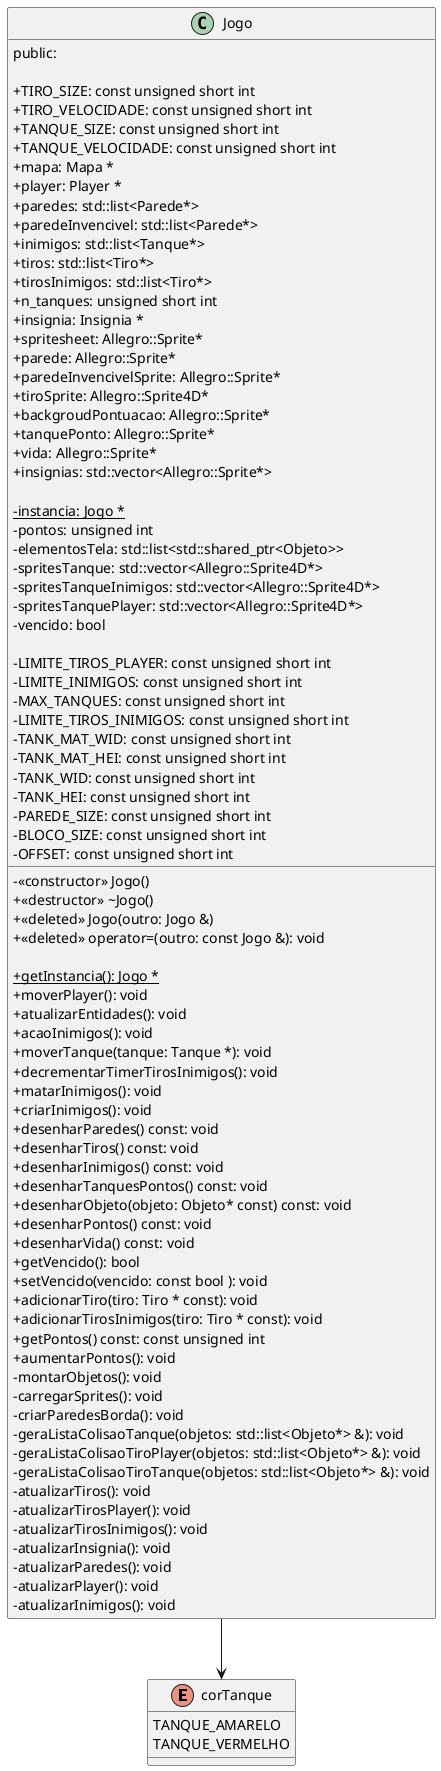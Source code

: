 @startuml
!startsub JOGO

skinparam classAttributeIconSize 0

enum corTanque {
    TANQUE_AMARELO
    TANQUE_VERMELHO
}

class "Jogo"{

public:
    - <<constructor>> Jogo()
    + <<destructor>> ~Jogo()
    + <<deleted>> Jogo(outro: Jogo &)
    + <<deleted>> operator=(outro: const Jogo &): void

    + {static} getInstancia(): Jogo *
    + TIRO_SIZE: const unsigned short int
    + TIRO_VELOCIDADE: const unsigned short int
    + TANQUE_SIZE: const unsigned short int
    + TANQUE_VELOCIDADE: const unsigned short int
    + mapa: Mapa *
    + player: Player *
    + paredes: std::list<Parede*>
    + paredeInvencivel: std::list<Parede*>
    + inimigos: std::list<Tanque*>
    + tiros: std::list<Tiro*>
    + tirosInimigos: std::list<Tiro*>
    + n_tanques: unsigned short int 
    + insignia: Insignia *
    + moverPlayer(): void
    + atualizarEntidades(): void
    + acaoInimigos(): void
    + moverTanque(tanque: Tanque *): void
    + decrementarTimerTirosInimigos(): void
    + matarInimigos(): void
    + criarInimigos(): void
    + desenharParedes() const: void
    + desenharTiros() const: void
    + desenharInimigos() const: void
    + desenharTanquesPontos() const: void
    + desenharObjeto(objeto: Objeto* const) const: void
    + desenharPontos() const: void
    + desenharVida() const: void
    + spritesheet: Allegro::Sprite* 
    + parede: Allegro::Sprite* 
    + paredeInvencivelSprite: Allegro::Sprite* 
    + tiroSprite: Allegro::Sprite4D* 
    + backgroudPontuacao: Allegro::Sprite* 
    + tanquePonto: Allegro::Sprite* 
    + vida: Allegro::Sprite* 
    + insignias: std::vector<Allegro::Sprite*>
    + getVencido(): bool 
    + setVencido(vencido: const bool ): void 
    + adicionarTiro(tiro: Tiro * const): void 
    + adicionarTirosInimigos(tiro: Tiro * const): void 
    + getPontos() const: const unsigned int
    + aumentarPontos(): void

    - {static} instancia: Jogo *
    - montarObjetos(): void
    - carregarSprites(): void
    - criarParedesBorda(): void
    - geraListaColisaoTanque(objetos: std::list<Objeto*> &): void
    - geraListaColisaoTiroPlayer(objetos: std::list<Objeto*> &): void
    - geraListaColisaoTiroTanque(objetos: std::list<Objeto*> &): void
    - atualizarTiros(): void
    - atualizarTirosPlayer(): void
    - atualizarTirosInimigos(): void
    - atualizarInsignia(): void
    - atualizarParedes(): void
    - atualizarPlayer(): void
    - atualizarInimigos(): void
    - pontos: unsigned int 
    - elementosTela: std::list<std::shared_ptr<Objeto>>
    - spritesTanque: std::vector<Allegro::Sprite4D*>
    - spritesTanqueInimigos: std::vector<Allegro::Sprite4D*>
    - spritesTanquePlayer: std::vector<Allegro::Sprite4D*>
    - vencido: bool

    - LIMITE_TIROS_PLAYER: const unsigned short int 
    - LIMITE_INIMIGOS: const unsigned short int 
    - MAX_TANQUES: const unsigned short int 
    - LIMITE_TIROS_INIMIGOS: const unsigned short int 
    - TANK_MAT_WID: const unsigned short int 
    - TANK_MAT_HEI: const unsigned short int 
    - TANK_WID: const unsigned short int 
    - TANK_HEI: const unsigned short int 
    - PAREDE_SIZE: const unsigned short int 
    - BLOCO_SIZE: const unsigned short int 
    - OFFSET: const unsigned short int 

}

Jogo --> corTanque

!endsub
@enduml